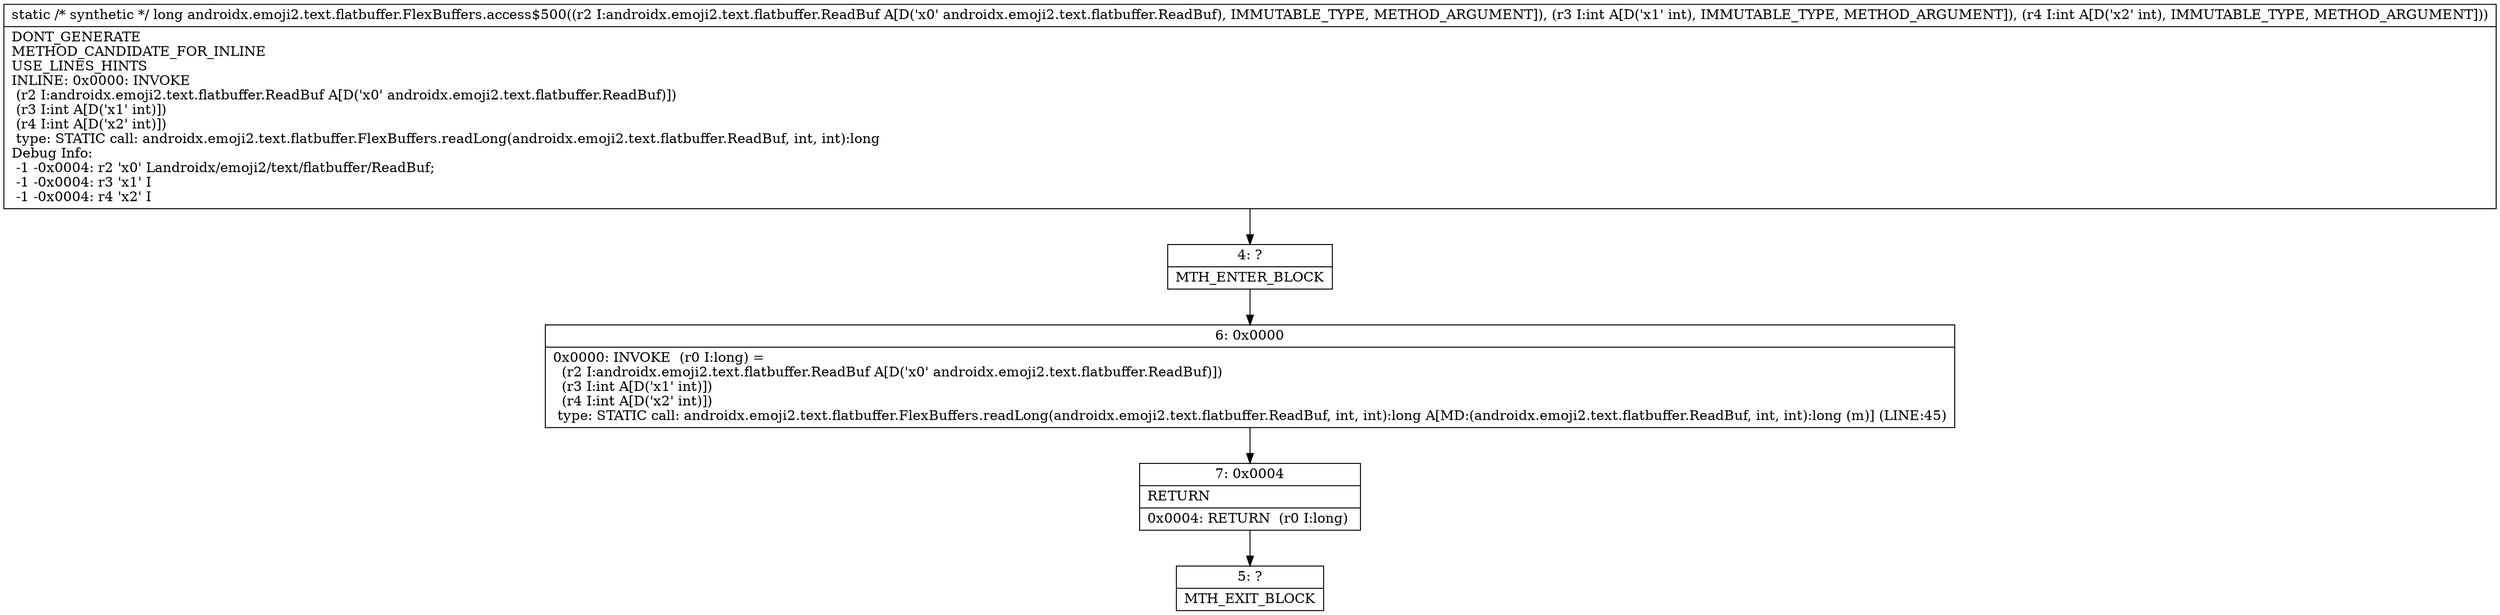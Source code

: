 digraph "CFG forandroidx.emoji2.text.flatbuffer.FlexBuffers.access$500(Landroidx\/emoji2\/text\/flatbuffer\/ReadBuf;II)J" {
Node_4 [shape=record,label="{4\:\ ?|MTH_ENTER_BLOCK\l}"];
Node_6 [shape=record,label="{6\:\ 0x0000|0x0000: INVOKE  (r0 I:long) = \l  (r2 I:androidx.emoji2.text.flatbuffer.ReadBuf A[D('x0' androidx.emoji2.text.flatbuffer.ReadBuf)])\l  (r3 I:int A[D('x1' int)])\l  (r4 I:int A[D('x2' int)])\l type: STATIC call: androidx.emoji2.text.flatbuffer.FlexBuffers.readLong(androidx.emoji2.text.flatbuffer.ReadBuf, int, int):long A[MD:(androidx.emoji2.text.flatbuffer.ReadBuf, int, int):long (m)] (LINE:45)\l}"];
Node_7 [shape=record,label="{7\:\ 0x0004|RETURN\l|0x0004: RETURN  (r0 I:long) \l}"];
Node_5 [shape=record,label="{5\:\ ?|MTH_EXIT_BLOCK\l}"];
MethodNode[shape=record,label="{static \/* synthetic *\/ long androidx.emoji2.text.flatbuffer.FlexBuffers.access$500((r2 I:androidx.emoji2.text.flatbuffer.ReadBuf A[D('x0' androidx.emoji2.text.flatbuffer.ReadBuf), IMMUTABLE_TYPE, METHOD_ARGUMENT]), (r3 I:int A[D('x1' int), IMMUTABLE_TYPE, METHOD_ARGUMENT]), (r4 I:int A[D('x2' int), IMMUTABLE_TYPE, METHOD_ARGUMENT]))  | DONT_GENERATE\lMETHOD_CANDIDATE_FOR_INLINE\lUSE_LINES_HINTS\lINLINE: 0x0000: INVOKE  \l  (r2 I:androidx.emoji2.text.flatbuffer.ReadBuf A[D('x0' androidx.emoji2.text.flatbuffer.ReadBuf)])\l  (r3 I:int A[D('x1' int)])\l  (r4 I:int A[D('x2' int)])\l type: STATIC call: androidx.emoji2.text.flatbuffer.FlexBuffers.readLong(androidx.emoji2.text.flatbuffer.ReadBuf, int, int):long\lDebug Info:\l  \-1 \-0x0004: r2 'x0' Landroidx\/emoji2\/text\/flatbuffer\/ReadBuf;\l  \-1 \-0x0004: r3 'x1' I\l  \-1 \-0x0004: r4 'x2' I\l}"];
MethodNode -> Node_4;Node_4 -> Node_6;
Node_6 -> Node_7;
Node_7 -> Node_5;
}

